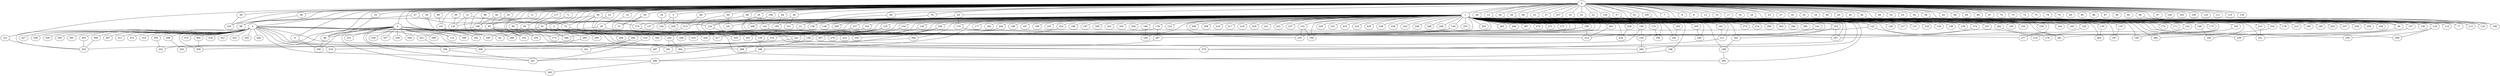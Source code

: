 
graph graphname {
    0 -- 1
0 -- 2
0 -- 3
0 -- 4
0 -- 5
0 -- 6
0 -- 7
0 -- 8
0 -- 9
0 -- 10
0 -- 11
0 -- 12
0 -- 13
0 -- 14
0 -- 15
0 -- 16
0 -- 17
0 -- 18
0 -- 19
0 -- 20
0 -- 21
0 -- 22
0 -- 23
0 -- 24
0 -- 25
0 -- 26
0 -- 27
0 -- 28
0 -- 29
0 -- 30
0 -- 31
0 -- 32
0 -- 33
0 -- 34
0 -- 35
0 -- 36
0 -- 37
0 -- 38
0 -- 39
0 -- 40
0 -- 41
0 -- 42
0 -- 43
0 -- 44
0 -- 45
0 -- 46
0 -- 47
0 -- 48
0 -- 49
0 -- 50
0 -- 51
0 -- 52
0 -- 53
0 -- 54
0 -- 55
0 -- 56
0 -- 57
0 -- 58
0 -- 59
0 -- 60
0 -- 61
0 -- 62
0 -- 63
0 -- 64
0 -- 65
0 -- 66
0 -- 67
0 -- 68
0 -- 69
0 -- 70
0 -- 71
0 -- 72
0 -- 73
0 -- 74
0 -- 75
0 -- 76
0 -- 77
0 -- 78
0 -- 79
0 -- 80
0 -- 81
0 -- 82
0 -- 83
0 -- 84
0 -- 85
0 -- 86
0 -- 87
0 -- 88
0 -- 89
0 -- 90
0 -- 91
0 -- 92
0 -- 93
0 -- 94
0 -- 95
0 -- 96
0 -- 97
0 -- 98
0 -- 99
0 -- 100
0 -- 101
0 -- 102
0 -- 103
0 -- 104
0 -- 105
0 -- 106
0 -- 107
0 -- 108
0 -- 109
0 -- 110
0 -- 111
0 -- 112
0 -- 113
0 -- 114
0 -- 115
0 -- 116
0 -- 117
0 -- 118
0 -- 119
0 -- 120
0 -- 121
1 -- 122
1 -- 123
1 -- 124
1 -- 125
1 -- 126
1 -- 127
1 -- 128
1 -- 129
1 -- 130
1 -- 131
1 -- 132
1 -- 133
1 -- 134
1 -- 135
1 -- 136
1 -- 137
1 -- 138
1 -- 139
1 -- 140
1 -- 141
1 -- 142
1 -- 143
1 -- 144
1 -- 145
1 -- 146
1 -- 147
1 -- 148
1 -- 149
1 -- 150
1 -- 151
1 -- 152
1 -- 153
1 -- 154
1 -- 155
1 -- 156
1 -- 157
1 -- 158
1 -- 159
1 -- 160
1 -- 161
1 -- 162
1 -- 163
1 -- 164
1 -- 165
1 -- 166
1 -- 167
1 -- 168
1 -- 169
1 -- 170
1 -- 171
1 -- 172
1 -- 173
1 -- 174
1 -- 175
1 -- 176
1 -- 177
1 -- 178
1 -- 179
1 -- 180
1 -- 181
1 -- 182
1 -- 183
1 -- 184
1 -- 185
1 -- 186
1 -- 187
1 -- 188
1 -- 189
1 -- 190
1 -- 191
1 -- 192
1 -- 193
1 -- 194
1 -- 195
1 -- 196
1 -- 197
1 -- 198
1 -- 199
1 -- 200
1 -- 201
1 -- 202
1 -- 203
1 -- 204
1 -- 205
1 -- 206
1 -- 207
1 -- 208
1 -- 209
1 -- 210
1 -- 211
1 -- 212
1 -- 213
1 -- 214
1 -- 215
1 -- 216
1 -- 217
1 -- 218
1 -- 219
1 -- 220
1 -- 221
1 -- 222
1 -- 223
1 -- 224
1 -- 225
1 -- 226
1 -- 227
1 -- 228
1 -- 229
1 -- 230
1 -- 231
1 -- 232
1 -- 233
1 -- 234
1 -- 235
1 -- 236
1 -- 237
1 -- 238
1 -- 239
1 -- 240
1 -- 241
1 -- 242
1 -- 243
1 -- 244
1 -- 245
1 -- 246
1 -- 247
1 -- 248
1 -- 249
1 -- 250
1 -- 251
1 -- 252
1 -- 253
1 -- 254
1 -- 255
1 -- 256
1 -- 257
1 -- 258
1 -- 259
1 -- 260
1 -- 261
1 -- 262
1 -- 263
1 -- 264
1 -- 265
1 -- 266
1 -- 267
1 -- 268
1 -- 269
1 -- 270
1 -- 271
1 -- 272
1 -- 273
1 -- 274
1 -- 275
1 -- 276
1 -- 277
1 -- 278
1 -- 279
1 -- 280
1 -- 281
1 -- 282
1 -- 283
1 -- 284
1 -- 285
1 -- 286
1 -- 287
1 -- 21
2 -- 288
2 -- 290
2 -- 291
2 -- 292
2 -- 293
2 -- 294
2 -- 289
2 -- 295
2 -- 223
2 -- 247
3 -- 296
3 -- 297
3 -- 298
3 -- 299
3 -- 300
3 -- 301
3 -- 302
3 -- 303
3 -- 304
3 -- 305
3 -- 306
3 -- 307
3 -- 308
3 -- 309
3 -- 310
3 -- 311
3 -- 312
3 -- 313
3 -- 314
3 -- 315
3 -- 316
3 -- 317
3 -- 318
3 -- 319
3 -- 320
3 -- 321
3 -- 322
3 -- 323
3 -- 324
3 -- 325
3 -- 326
3 -- 327
3 -- 328
3 -- 329
3 -- 330
4 -- 331
4 -- 332
4 -- 333
4 -- 334
4 -- 335
4 -- 336
4 -- 337
4 -- 338
4 -- 339
4 -- 340
4 -- 341
4 -- 342
4 -- 343
4 -- 344
4 -- 345
4 -- 346
4 -- 347
4 -- 348
4 -- 349
4 -- 173
4 -- 114
4 -- 48
5 -- 144
5 -- 226
6 -- 336
7 -- 112
7 -- 118
10 -- 48
11 -- 102
13 -- 192
14 -- 293
16 -- 144
19 -- 258
20 -- 95
22 -- 281
23 -- 158
24 -- 77
26 -- 176
26 -- 212
28 -- 211
29 -- 216
29 -- 48
30 -- 103
31 -- 132
31 -- 82
31 -- 124
35 -- 124
35 -- 142
36 -- 278
36 -- 151
37 -- 39
38 -- 98
39 -- 239
41 -- 259
42 -- 199
42 -- 95
42 -- 275
44 -- 254
46 -- 113
47 -- 98
47 -- 72
48 -- 336
50 -- 128
50 -- 51
55 -- 132
56 -- 260
56 -- 294
56 -- 202
56 -- 137
56 -- 103
57 -- 252
58 -- 119
59 -- 348
60 -- 136
61 -- 157
63 -- 179
63 -- 209
68 -- 190
69 -- 181
69 -- 128
71 -- 81
72 -- 202
76 -- 146
80 -- 199
81 -- 207
81 -- 338
81 -- 82
81 -- 313
81 -- 346
84 -- 213
88 -- 279
88 -- 268
89 -- 102
89 -- 333
91 -- 193
93 -- 340
93 -- 333
93 -- 279
94 -- 283
94 -- 185
95 -- 289
95 -- 241
95 -- 102
96 -- 108
99 -- 101
100 -- 156
101 -- 289
101 -- 342
106 -- 278
107 -- 257
117 -- 173
118 -- 269
118 -- 250
120 -- 156
120 -- 184
121 -- 320
122 -- 214
122 -- 225
124 -- 128
125 -- 299
125 -- 293
128 -- 188
129 -- 277
130 -- 265
135 -- 167
140 -- 317
140 -- 335
141 -- 313
142 -- 230
143 -- 149
145 -- 158
148 -- 166
152 -- 180
152 -- 225
153 -- 162
153 -- 247
154 -- 241
157 -- 251
158 -- 297
160 -- 169
161 -- 211
162 -- 168
163 -- 302
168 -- 260
172 -- 194
174 -- 247
178 -- 287
178 -- 346
179 -- 247
183 -- 242
188 -- 296
192 -- 276
195 -- 304
195 -- 216
198 -- 296
199 -- 321
202 -- 291
202 -- 304
205 -- 240
211 -- 279
213 -- 292
215 -- 251
216 -- 283
218 -- 320
224 -- 324
228 -- 232
237 -- 316
241 -- 309
244 -- 310
245 -- 347
245 -- 278
254 -- 286
256 -- 293
256 -- 313
261 -- 313
262 -- 281
264 -- 291
275 -- 277
287 -- 288
292 -- 308
292 -- 341
295 -- 319
296 -- 345
298 -- 343
300 -- 309
303 -- 320
305 -- 332
306 -- 320
316 -- 347
321 -- 338
338 -- 347

}
